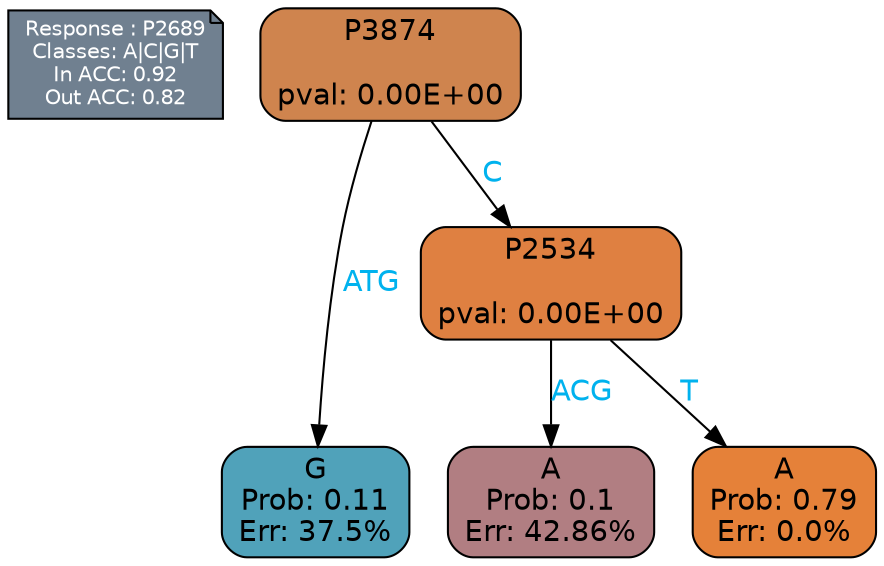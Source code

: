 digraph Tree {
node [shape=box, style="filled, rounded", color="black", fontname=helvetica] ;
graph [ranksep=equally, splines=polylines, bgcolor=transparent, dpi=600] ;
edge [fontname=helvetica] ;
LEGEND [label="Response : P2689
Classes: A|C|G|T
In ACC: 0.92
Out ACC: 0.82
",shape=note,align=left,style=filled,fillcolor="slategray",fontcolor="white",fontsize=10];1 [label="P3874

pval: 0.00E+00", fillcolor="#cf844e"] ;
2 [label="G
Prob: 0.11
Err: 37.5%", fillcolor="#50a2ba"] ;
3 [label="P2534

pval: 0.00E+00", fillcolor="#df8041"] ;
4 [label="A
Prob: 0.1
Err: 42.86%", fillcolor="#b17e82"] ;
5 [label="A
Prob: 0.79
Err: 0.0%", fillcolor="#e58139"] ;
1 -> 2 [label="ATG",fontcolor=deepskyblue2] ;
1 -> 3 [label="C",fontcolor=deepskyblue2] ;
3 -> 4 [label="ACG",fontcolor=deepskyblue2] ;
3 -> 5 [label="T",fontcolor=deepskyblue2] ;
{rank = same; 2;4;5;}{rank = same; LEGEND;1;}}